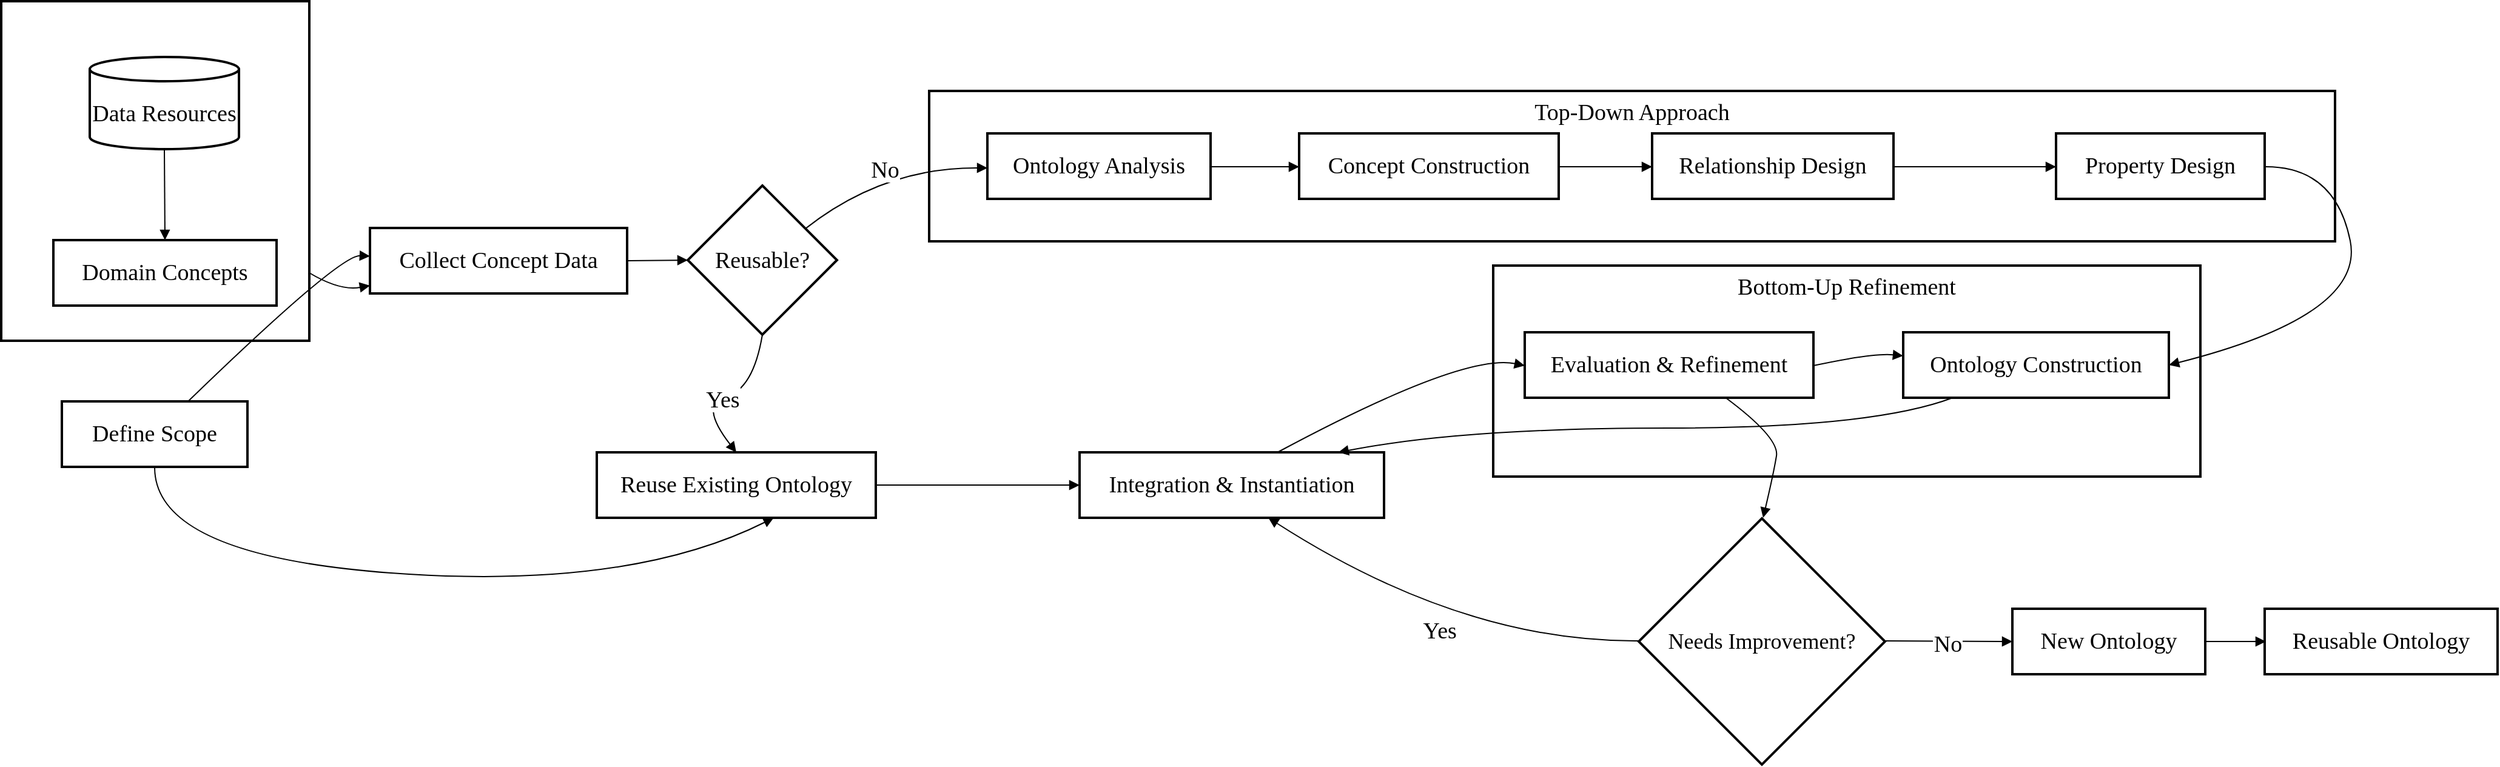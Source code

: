 <mxfile version="26.1.2" pages="2">
  <diagram name="第 1 页" id="2sNZrCZkuFVFd6SK7VPM">
    <mxGraphModel dx="2593" dy="1433" grid="1" gridSize="10" guides="1" tooltips="1" connect="1" arrows="1" fold="1" page="1" pageScale="1" pageWidth="827" pageHeight="1169" math="0" shadow="0">
      <root>
        <mxCell id="0" />
        <mxCell id="1" parent="0" />
        <mxCell id="FF5WY3dJUZ3IjFFgnOs4-3" value="Bottom-Up Refinement" style="whiteSpace=wrap;strokeWidth=2;verticalAlign=top;fontFamily=Times New Roman;fontSize=19;" vertex="1" parent="1">
          <mxGeometry x="1250" y="238" width="583" height="174" as="geometry" />
        </mxCell>
        <mxCell id="FF5WY3dJUZ3IjFFgnOs4-4" value="Top-Down Approach" style="whiteSpace=wrap;strokeWidth=2;verticalAlign=top;fontFamily=Times New Roman;fontSize=19;" vertex="1" parent="1">
          <mxGeometry x="785" y="94" width="1159" height="124" as="geometry" />
        </mxCell>
        <mxCell id="FF5WY3dJUZ3IjFFgnOs4-5" value="" style="whiteSpace=wrap;strokeWidth=2;verticalAlign=top;fontFamily=Times New Roman;fontSize=19;" vertex="1" parent="1">
          <mxGeometry x="20" y="20" width="254" height="280" as="geometry" />
        </mxCell>
        <mxCell id="FF5WY3dJUZ3IjFFgnOs4-6" value="Data Resources" style="shape=cylinder3;boundedLbl=1;backgroundOutline=1;size=10;strokeWidth=2;whiteSpace=wrap;fontFamily=Times New Roman;fontSize=19;" vertex="1" parent="FF5WY3dJUZ3IjFFgnOs4-5">
          <mxGeometry x="73" y="46" width="123" height="76" as="geometry" />
        </mxCell>
        <mxCell id="FF5WY3dJUZ3IjFFgnOs4-7" value="Domain Concepts" style="whiteSpace=wrap;strokeWidth=2;fontFamily=Times New Roman;fontSize=19;" vertex="1" parent="FF5WY3dJUZ3IjFFgnOs4-5">
          <mxGeometry x="43" y="197" width="184" height="54" as="geometry" />
        </mxCell>
        <mxCell id="FF5WY3dJUZ3IjFFgnOs4-8" value="" style="curved=1;startArrow=none;endArrow=block;exitX=0.5;exitY=1;entryX=0.5;entryY=0;rounded=0;fontFamily=Times New Roman;fontSize=19;" edge="1" parent="FF5WY3dJUZ3IjFFgnOs4-5" source="FF5WY3dJUZ3IjFFgnOs4-6" target="FF5WY3dJUZ3IjFFgnOs4-7">
          <mxGeometry relative="1" as="geometry">
            <Array as="points" />
          </mxGeometry>
        </mxCell>
        <mxCell id="FF5WY3dJUZ3IjFFgnOs4-9" value="Collect Concept Data" style="whiteSpace=wrap;strokeWidth=2;fontFamily=Times New Roman;fontSize=19;" vertex="1" parent="1">
          <mxGeometry x="324" y="207" width="212" height="54" as="geometry" />
        </mxCell>
        <mxCell id="FF5WY3dJUZ3IjFFgnOs4-10" value="Define Scope" style="whiteSpace=wrap;strokeWidth=2;fontFamily=Times New Roman;fontSize=19;" vertex="1" parent="1">
          <mxGeometry x="70" y="350" width="153" height="54" as="geometry" />
        </mxCell>
        <mxCell id="FF5WY3dJUZ3IjFFgnOs4-11" value="Reusable?" style="rhombus;strokeWidth=2;whiteSpace=wrap;fontFamily=Times New Roman;fontSize=19;" vertex="1" parent="1">
          <mxGeometry x="586" y="172" width="123" height="123" as="geometry" />
        </mxCell>
        <mxCell id="FF5WY3dJUZ3IjFFgnOs4-12" value="Reuse Existing Ontology" style="whiteSpace=wrap;strokeWidth=2;fontFamily=Times New Roman;fontSize=19;" vertex="1" parent="1">
          <mxGeometry x="511" y="392" width="230" height="54" as="geometry" />
        </mxCell>
        <mxCell id="FF5WY3dJUZ3IjFFgnOs4-13" value="Ontology Analysis" style="whiteSpace=wrap;strokeWidth=2;fontFamily=Times New Roman;fontSize=19;" vertex="1" parent="1">
          <mxGeometry x="833" y="129" width="184" height="54" as="geometry" />
        </mxCell>
        <mxCell id="FF5WY3dJUZ3IjFFgnOs4-14" value="Concept Construction" style="whiteSpace=wrap;strokeWidth=2;fontFamily=Times New Roman;fontSize=19;" vertex="1" parent="1">
          <mxGeometry x="1090" y="129" width="214" height="54" as="geometry" />
        </mxCell>
        <mxCell id="FF5WY3dJUZ3IjFFgnOs4-15" value="Relationship Design" style="whiteSpace=wrap;strokeWidth=2;fontFamily=Times New Roman;fontSize=19;" vertex="1" parent="1">
          <mxGeometry x="1381" y="129" width="199" height="54" as="geometry" />
        </mxCell>
        <mxCell id="FF5WY3dJUZ3IjFFgnOs4-16" value="Property Design" style="whiteSpace=wrap;strokeWidth=2;fontFamily=Times New Roman;fontSize=19;" vertex="1" parent="1">
          <mxGeometry x="1714" y="129" width="172" height="54" as="geometry" />
        </mxCell>
        <mxCell id="FF5WY3dJUZ3IjFFgnOs4-17" value="Ontology Construction" style="whiteSpace=wrap;strokeWidth=2;fontFamily=Times New Roman;fontSize=19;" vertex="1" parent="1">
          <mxGeometry x="1588" y="293" width="219" height="54" as="geometry" />
        </mxCell>
        <mxCell id="FF5WY3dJUZ3IjFFgnOs4-18" value="Integration &amp; Instantiation" style="whiteSpace=wrap;strokeWidth=2;fontFamily=Times New Roman;fontSize=19;" vertex="1" parent="1">
          <mxGeometry x="909" y="392" width="251" height="54" as="geometry" />
        </mxCell>
        <mxCell id="FF5WY3dJUZ3IjFFgnOs4-19" value="Evaluation &amp; Refinement" style="whiteSpace=wrap;strokeWidth=2;fontFamily=Times New Roman;fontSize=19;" vertex="1" parent="1">
          <mxGeometry x="1276" y="293" width="238" height="54" as="geometry" />
        </mxCell>
        <mxCell id="FF5WY3dJUZ3IjFFgnOs4-20" value="Needs Improvement?" style="rhombus;strokeWidth=2;whiteSpace=wrap;fontFamily=Times New Roman;fontSize=18;" vertex="1" parent="1">
          <mxGeometry x="1370" y="446.5" width="203" height="203" as="geometry" />
        </mxCell>
        <mxCell id="FF5WY3dJUZ3IjFFgnOs4-21" value="New Ontology" style="whiteSpace=wrap;strokeWidth=2;fontFamily=Times New Roman;fontSize=19;" vertex="1" parent="1">
          <mxGeometry x="1678" y="521" width="159" height="54" as="geometry" />
        </mxCell>
        <mxCell id="FF5WY3dJUZ3IjFFgnOs4-22" value="Reusable Ontology" style="whiteSpace=wrap;strokeWidth=2;fontFamily=Times New Roman;fontSize=19;" vertex="1" parent="1">
          <mxGeometry x="1886" y="521" width="192" height="54" as="geometry" />
        </mxCell>
        <mxCell id="FF5WY3dJUZ3IjFFgnOs4-23" value="" style="curved=1;startArrow=none;endArrow=block;exitX=0.68;exitY=0;entryX=0;entryY=0.43;rounded=0;fontFamily=Times New Roman;fontSize=19;" edge="1" parent="1" source="FF5WY3dJUZ3IjFFgnOs4-10" target="FF5WY3dJUZ3IjFFgnOs4-9">
          <mxGeometry relative="1" as="geometry">
            <Array as="points">
              <mxPoint x="299" y="229" />
            </Array>
          </mxGeometry>
        </mxCell>
        <mxCell id="FF5WY3dJUZ3IjFFgnOs4-24" value="" style="curved=1;startArrow=none;endArrow=block;exitX=1;exitY=0.5;entryX=0;entryY=0.5;rounded=0;fontFamily=Times New Roman;fontSize=19;" edge="1" parent="1" source="FF5WY3dJUZ3IjFFgnOs4-9" target="FF5WY3dJUZ3IjFFgnOs4-11">
          <mxGeometry relative="1" as="geometry">
            <Array as="points" />
          </mxGeometry>
        </mxCell>
        <mxCell id="FF5WY3dJUZ3IjFFgnOs4-25" value="Yes" style="curved=1;startArrow=none;endArrow=block;entryX=0.5;entryY=0;rounded=0;entryDx=0;entryDy=0;fontFamily=Times New Roman;fontSize=19;exitX=0.5;exitY=1;exitDx=0;exitDy=0;" edge="1" parent="1" source="FF5WY3dJUZ3IjFFgnOs4-11" target="FF5WY3dJUZ3IjFFgnOs4-12">
          <mxGeometry relative="1" as="geometry">
            <Array as="points">
              <mxPoint x="640" y="340" />
              <mxPoint x="595" y="352" />
            </Array>
            <mxPoint x="485" y="267" as="sourcePoint" />
          </mxGeometry>
        </mxCell>
        <mxCell id="FF5WY3dJUZ3IjFFgnOs4-26" value="No" style="curved=1;startArrow=none;endArrow=block;exitX=1;exitY=0.12;entryX=0;entryY=0.51;rounded=0;fontFamily=Times New Roman;fontSize=19;" edge="1" parent="1">
          <mxGeometry x="-0.001" relative="1" as="geometry">
            <Array as="points">
              <mxPoint x="747" y="157" />
            </Array>
            <mxPoint x="682.443" y="207.943" as="sourcePoint" />
            <mxPoint x="833" y="157.54" as="targetPoint" />
            <mxPoint as="offset" />
          </mxGeometry>
        </mxCell>
        <mxCell id="FF5WY3dJUZ3IjFFgnOs4-27" value="" style="curved=1;startArrow=none;endArrow=block;exitX=1;exitY=0.51;entryX=0;entryY=0.51;rounded=0;fontFamily=Times New Roman;fontSize=19;" edge="1" parent="1" source="FF5WY3dJUZ3IjFFgnOs4-13" target="FF5WY3dJUZ3IjFFgnOs4-14">
          <mxGeometry relative="1" as="geometry">
            <Array as="points" />
          </mxGeometry>
        </mxCell>
        <mxCell id="FF5WY3dJUZ3IjFFgnOs4-28" value="" style="curved=1;startArrow=none;endArrow=block;exitX=1;exitY=0.51;entryX=0;entryY=0.51;rounded=0;fontFamily=Times New Roman;fontSize=19;" edge="1" parent="1" source="FF5WY3dJUZ3IjFFgnOs4-14" target="FF5WY3dJUZ3IjFFgnOs4-15">
          <mxGeometry relative="1" as="geometry">
            <Array as="points" />
          </mxGeometry>
        </mxCell>
        <mxCell id="FF5WY3dJUZ3IjFFgnOs4-29" value="" style="curved=1;startArrow=none;endArrow=block;exitX=1;exitY=0.51;entryX=0;entryY=0.51;rounded=0;fontFamily=Times New Roman;fontSize=19;" edge="1" parent="1" source="FF5WY3dJUZ3IjFFgnOs4-15" target="FF5WY3dJUZ3IjFFgnOs4-16">
          <mxGeometry relative="1" as="geometry">
            <Array as="points" />
          </mxGeometry>
        </mxCell>
        <mxCell id="FF5WY3dJUZ3IjFFgnOs4-30" value="" style="curved=1;startArrow=none;endArrow=block;exitX=1;exitY=0.51;entryX=1;entryY=0.5;rounded=0;fontFamily=Times New Roman;fontSize=19;entryDx=0;entryDy=0;" edge="1" parent="1" source="FF5WY3dJUZ3IjFFgnOs4-16" target="FF5WY3dJUZ3IjFFgnOs4-17">
          <mxGeometry relative="1" as="geometry">
            <Array as="points">
              <mxPoint x="1944" y="156" />
              <mxPoint x="1969" y="279" />
            </Array>
          </mxGeometry>
        </mxCell>
        <mxCell id="FF5WY3dJUZ3IjFFgnOs4-31" value="" style="curved=1;startArrow=none;endArrow=block;exitX=1;exitY=0.5;entryX=0;entryY=0.5;rounded=0;fontFamily=Times New Roman;fontSize=19;" edge="1" parent="1" source="FF5WY3dJUZ3IjFFgnOs4-12" target="FF5WY3dJUZ3IjFFgnOs4-18">
          <mxGeometry relative="1" as="geometry">
            <Array as="points" />
          </mxGeometry>
        </mxCell>
        <mxCell id="FF5WY3dJUZ3IjFFgnOs4-32" value="" style="curved=1;startArrow=none;endArrow=block;exitX=0.18;exitY=1.01;entryX=0.85;entryY=0;rounded=0;fontFamily=Times New Roman;fontSize=19;" edge="1" parent="1" source="FF5WY3dJUZ3IjFFgnOs4-17" target="FF5WY3dJUZ3IjFFgnOs4-18">
          <mxGeometry relative="1" as="geometry">
            <Array as="points">
              <mxPoint x="1563" y="372" />
              <mxPoint x="1225" y="372" />
            </Array>
          </mxGeometry>
        </mxCell>
        <mxCell id="FF5WY3dJUZ3IjFFgnOs4-33" value="" style="curved=1;startArrow=none;endArrow=block;exitX=0.65;exitY=0;entryX=0;entryY=0.51;rounded=0;fontFamily=Times New Roman;fontSize=19;" edge="1" parent="1" source="FF5WY3dJUZ3IjFFgnOs4-18" target="FF5WY3dJUZ3IjFFgnOs4-19">
          <mxGeometry relative="1" as="geometry">
            <Array as="points">
              <mxPoint x="1225" y="310" />
            </Array>
          </mxGeometry>
        </mxCell>
        <mxCell id="FF5WY3dJUZ3IjFFgnOs4-34" value="" style="curved=1;startArrow=none;endArrow=block;exitX=1;exitY=0.51;entryX=0;entryY=0.36;rounded=0;fontFamily=Times New Roman;fontSize=19;" edge="1" parent="1" source="FF5WY3dJUZ3IjFFgnOs4-19" target="FF5WY3dJUZ3IjFFgnOs4-17">
          <mxGeometry relative="1" as="geometry">
            <Array as="points">
              <mxPoint x="1563" y="310" />
            </Array>
          </mxGeometry>
        </mxCell>
        <mxCell id="FF5WY3dJUZ3IjFFgnOs4-35" value="" style="curved=1;startArrow=none;endArrow=block;exitX=0.7;exitY=1.01;entryX=0.5;entryY=0;rounded=0;entryDx=0;entryDy=0;fontFamily=Times New Roman;fontSize=19;" edge="1" parent="1" source="FF5WY3dJUZ3IjFFgnOs4-19">
          <mxGeometry relative="1" as="geometry">
            <Array as="points">
              <mxPoint x="1486" y="380" />
              <mxPoint x="1481" y="410" />
            </Array>
            <mxPoint x="1472.5" y="446" as="targetPoint" />
          </mxGeometry>
        </mxCell>
        <mxCell id="FF5WY3dJUZ3IjFFgnOs4-36" value="Yes" style="curved=1;startArrow=none;endArrow=block;exitX=0;exitY=0.5;entryX=0.62;entryY=1;rounded=0;fontFamily=Times New Roman;fontSize=19;" edge="1" parent="1" target="FF5WY3dJUZ3IjFFgnOs4-18">
          <mxGeometry relative="1" as="geometry">
            <Array as="points">
              <mxPoint x="1225" y="549" />
            </Array>
            <mxPoint x="1371" y="547.5" as="sourcePoint" />
          </mxGeometry>
        </mxCell>
        <mxCell id="FF5WY3dJUZ3IjFFgnOs4-37" value="No" style="curved=1;startArrow=none;endArrow=block;exitX=1;exitY=0.5;entryX=0;entryY=0.5;rounded=0;fontFamily=Times New Roman;fontSize=19;" edge="1" parent="1" target="FF5WY3dJUZ3IjFFgnOs4-21">
          <mxGeometry relative="1" as="geometry">
            <Array as="points" />
            <mxPoint x="1572" y="547.5" as="sourcePoint" />
          </mxGeometry>
        </mxCell>
        <mxCell id="FF5WY3dJUZ3IjFFgnOs4-38" value="" style="curved=1;startArrow=none;endArrow=block;exitX=0.5;exitY=1;rounded=0;fontFamily=Times New Roman;fontSize=19;exitDx=0;exitDy=0;" edge="1" parent="1" source="FF5WY3dJUZ3IjFFgnOs4-10">
          <mxGeometry relative="1" as="geometry">
            <Array as="points">
              <mxPoint x="145.89" y="477" />
              <mxPoint x="536.89" y="506" />
            </Array>
            <mxPoint x="50.0" y="430" as="sourcePoint" />
            <mxPoint x="656.89" y="446" as="targetPoint" />
          </mxGeometry>
        </mxCell>
        <mxCell id="FF5WY3dJUZ3IjFFgnOs4-39" value="" style="curved=1;startArrow=none;endArrow=block;exitX=1;exitY=0.5;entryX=0;entryY=0.5;rounded=0;fontFamily=Times New Roman;fontSize=19;" edge="1" parent="1" source="FF5WY3dJUZ3IjFFgnOs4-21">
          <mxGeometry relative="1" as="geometry">
            <Array as="points" />
            <mxPoint x="1887" y="548.0" as="targetPoint" />
          </mxGeometry>
        </mxCell>
        <mxCell id="FF5WY3dJUZ3IjFFgnOs4-40" value="" style="curved=1;startArrow=none;endArrow=block;exitX=1;exitY=0.8;entryX=0;entryY=0.88;rounded=0;fontFamily=Times New Roman;fontSize=19;" edge="1" parent="1" source="FF5WY3dJUZ3IjFFgnOs4-5" target="FF5WY3dJUZ3IjFFgnOs4-9">
          <mxGeometry relative="1" as="geometry">
            <Array as="points">
              <mxPoint x="299" y="259" />
            </Array>
          </mxGeometry>
        </mxCell>
      </root>
    </mxGraphModel>
  </diagram>
  <diagram id="mmueu8hfcwmwKS_XN4XN" name="第 2 页">
    <mxGraphModel dx="2037" dy="1126" grid="1" gridSize="10" guides="1" tooltips="1" connect="1" arrows="1" fold="1" page="1" pageScale="1" pageWidth="827" pageHeight="1169" math="0" shadow="0">
      <root>
        <mxCell id="0" />
        <mxCell id="1" parent="0" />
        <mxCell id="48ewxLV6erAqxza521vt-3" value="Deep Space Exploration Knowledge Types" style="whiteSpace=wrap;strokeWidth=2;" vertex="1" parent="1">
          <mxGeometry x="20" y="370" width="260" height="78" as="geometry" />
        </mxCell>
        <mxCell id="48ewxLV6erAqxza521vt-4" value="Structured/Semi-structured Knowledge" style="whiteSpace=wrap;strokeWidth=2;" vertex="1" parent="1">
          <mxGeometry x="330" y="110" width="260" height="78" as="geometry" />
        </mxCell>
        <mxCell id="48ewxLV6erAqxza521vt-5" value="Unstructured Knowledge" style="whiteSpace=wrap;strokeWidth=2;" vertex="1" parent="1">
          <mxGeometry x="342" y="486" width="236" height="54" as="geometry" />
        </mxCell>
        <mxCell id="48ewxLV6erAqxza521vt-6" value="EXCEL Tables" style="whiteSpace=wrap;strokeWidth=2;" vertex="1" parent="1">
          <mxGeometry x="663" y="70" width="152" height="54" as="geometry" />
        </mxCell>
        <mxCell id="48ewxLV6erAqxza521vt-7" value="XML, JSON, etc." style="whiteSpace=wrap;strokeWidth=2;" vertex="1" parent="1">
          <mxGeometry x="652" y="174" width="175" height="54" as="geometry" />
        </mxCell>
        <mxCell id="48ewxLV6erAqxza521vt-8" value="Text Types" style="whiteSpace=wrap;strokeWidth=2;" vertex="1" parent="1">
          <mxGeometry x="672" y="278" width="134" height="54" as="geometry" />
        </mxCell>
        <mxCell id="48ewxLV6erAqxza521vt-9" value="Types of web pages" style="whiteSpace=wrap;strokeWidth=2;" vertex="1" parent="1">
          <mxGeometry x="640" y="738" width="199" height="54" as="geometry" />
        </mxCell>
        <mxCell id="48ewxLV6erAqxza521vt-10" value="White Papers" style="whiteSpace=wrap;strokeWidth=2;" vertex="1" parent="1">
          <mxGeometry x="980" y="70" width="154" height="54" as="geometry" />
        </mxCell>
        <mxCell id="48ewxLV6erAqxza521vt-11" value="Web Pages" style="whiteSpace=wrap;strokeWidth=2;" vertex="1" parent="1">
          <mxGeometry x="989" y="174" width="135" height="54" as="geometry" />
        </mxCell>
        <mxCell id="48ewxLV6erAqxza521vt-12" value="Engineering Task Plans" style="whiteSpace=wrap;strokeWidth=2;" vertex="1" parent="1">
          <mxGeometry x="946" y="278" width="221" height="54" as="geometry" />
        </mxCell>
        <mxCell id="48ewxLV6erAqxza521vt-13" value="Journal Papers" style="whiteSpace=wrap;strokeWidth=2;" vertex="1" parent="1">
          <mxGeometry x="974" y="382" width="165" height="54" as="geometry" />
        </mxCell>
        <mxCell id="48ewxLV6erAqxza521vt-14" value="Research Reports" style="whiteSpace=wrap;strokeWidth=2;" vertex="1" parent="1">
          <mxGeometry x="965" y="486" width="183" height="54" as="geometry" />
        </mxCell>
        <mxCell id="48ewxLV6erAqxza521vt-15" value="NASA" style="whiteSpace=wrap;strokeWidth=2;" vertex="1" parent="1">
          <mxGeometry x="1008" y="590" width="97" height="54" as="geometry" />
        </mxCell>
        <mxCell id="48ewxLV6erAqxza521vt-16" value="ESA" style="whiteSpace=wrap;strokeWidth=2;" vertex="1" parent="1">
          <mxGeometry x="1014" y="694" width="86" height="54" as="geometry" />
        </mxCell>
        <mxCell id="48ewxLV6erAqxza521vt-17" value="National Space Science Data Center" style="whiteSpace=wrap;strokeWidth=2;" vertex="1" parent="1">
          <mxGeometry x="927" y="790" width="260" height="78" as="geometry" />
        </mxCell>
        <mxCell id="48ewxLV6erAqxza521vt-18" value="" style="curved=1;startArrow=none;endArrow=block;exitX=0.59;exitY=0;entryX=0;entryY=0.5;rounded=0;" edge="1" parent="1" source="48ewxLV6erAqxza521vt-3" target="48ewxLV6erAqxza521vt-4">
          <mxGeometry relative="1" as="geometry">
            <Array as="points">
              <mxPoint x="305" y="149" />
            </Array>
          </mxGeometry>
        </mxCell>
        <mxCell id="48ewxLV6erAqxza521vt-19" value="" style="curved=1;startArrow=none;endArrow=block;exitX=0.72;exitY=1;entryX=0;entryY=0.5;rounded=0;" edge="1" parent="1" source="48ewxLV6erAqxza521vt-3" target="48ewxLV6erAqxza521vt-5">
          <mxGeometry relative="1" as="geometry">
            <Array as="points">
              <mxPoint x="305" y="513" />
            </Array>
          </mxGeometry>
        </mxCell>
        <mxCell id="48ewxLV6erAqxza521vt-20" value="" style="curved=1;startArrow=none;endArrow=block;exitX=0.95;exitY=0;entryX=0;entryY=0.5;rounded=0;" edge="1" parent="1" source="48ewxLV6erAqxza521vt-4" target="48ewxLV6erAqxza521vt-6">
          <mxGeometry relative="1" as="geometry">
            <Array as="points">
              <mxPoint x="615" y="97" />
            </Array>
          </mxGeometry>
        </mxCell>
        <mxCell id="48ewxLV6erAqxza521vt-21" value="" style="curved=1;startArrow=none;endArrow=block;exitX=0.95;exitY=1;entryX=0;entryY=0.5;rounded=0;" edge="1" parent="1" source="48ewxLV6erAqxza521vt-4" target="48ewxLV6erAqxza521vt-7">
          <mxGeometry relative="1" as="geometry">
            <Array as="points">
              <mxPoint x="615" y="201" />
            </Array>
          </mxGeometry>
        </mxCell>
        <mxCell id="48ewxLV6erAqxza521vt-22" value="" style="curved=1;startArrow=none;endArrow=block;exitX=0.59;exitY=0;entryX=0;entryY=0.5;rounded=0;" edge="1" parent="1" source="48ewxLV6erAqxza521vt-5" target="48ewxLV6erAqxza521vt-8">
          <mxGeometry relative="1" as="geometry">
            <Array as="points">
              <mxPoint x="615" y="305" />
            </Array>
          </mxGeometry>
        </mxCell>
        <mxCell id="48ewxLV6erAqxza521vt-23" value="" style="curved=1;startArrow=none;endArrow=block;exitX=0.57;exitY=1;entryX=0;entryY=0.5;rounded=0;" edge="1" parent="1" source="48ewxLV6erAqxza521vt-5" target="48ewxLV6erAqxza521vt-9">
          <mxGeometry relative="1" as="geometry">
            <Array as="points">
              <mxPoint x="615" y="773" />
            </Array>
          </mxGeometry>
        </mxCell>
        <mxCell id="48ewxLV6erAqxza521vt-24" value="" style="curved=1;startArrow=none;endArrow=block;exitX=0.62;exitY=0;entryX=0;entryY=0.5;rounded=0;" edge="1" parent="1" source="48ewxLV6erAqxza521vt-8" target="48ewxLV6erAqxza521vt-10">
          <mxGeometry relative="1" as="geometry">
            <Array as="points">
              <mxPoint x="864" y="97" />
            </Array>
          </mxGeometry>
        </mxCell>
        <mxCell id="48ewxLV6erAqxza521vt-25" value="" style="curved=1;startArrow=none;endArrow=block;exitX=0.74;exitY=0;entryX=0;entryY=0.5;rounded=0;" edge="1" parent="1" source="48ewxLV6erAqxza521vt-8" target="48ewxLV6erAqxza521vt-11">
          <mxGeometry relative="1" as="geometry">
            <Array as="points">
              <mxPoint x="864" y="201" />
            </Array>
          </mxGeometry>
        </mxCell>
        <mxCell id="48ewxLV6erAqxza521vt-26" value="" style="curved=1;startArrow=none;endArrow=block;exitX=1;exitY=0.5;entryX=0;entryY=0.5;rounded=0;" edge="1" parent="1" source="48ewxLV6erAqxza521vt-8" target="48ewxLV6erAqxza521vt-12">
          <mxGeometry relative="1" as="geometry">
            <Array as="points" />
          </mxGeometry>
        </mxCell>
        <mxCell id="48ewxLV6erAqxza521vt-27" value="" style="curved=1;startArrow=none;endArrow=block;exitX=0.74;exitY=1;entryX=0;entryY=0.5;rounded=0;" edge="1" parent="1" source="48ewxLV6erAqxza521vt-8" target="48ewxLV6erAqxza521vt-13">
          <mxGeometry relative="1" as="geometry">
            <Array as="points">
              <mxPoint x="864" y="409" />
            </Array>
          </mxGeometry>
        </mxCell>
        <mxCell id="48ewxLV6erAqxza521vt-28" value="" style="curved=1;startArrow=none;endArrow=block;exitX=0.62;exitY=1;entryX=0;entryY=0.5;rounded=0;" edge="1" parent="1" source="48ewxLV6erAqxza521vt-8" target="48ewxLV6erAqxza521vt-14">
          <mxGeometry relative="1" as="geometry">
            <Array as="points">
              <mxPoint x="864" y="513" />
            </Array>
          </mxGeometry>
        </mxCell>
        <mxCell id="48ewxLV6erAqxza521vt-29" value="" style="curved=1;startArrow=none;endArrow=block;exitX=0.61;exitY=0;entryX=0;entryY=0.5;rounded=0;" edge="1" parent="1" source="48ewxLV6erAqxza521vt-9" target="48ewxLV6erAqxza521vt-15">
          <mxGeometry relative="1" as="geometry">
            <Array as="points">
              <mxPoint x="864" y="617" />
            </Array>
          </mxGeometry>
        </mxCell>
        <mxCell id="48ewxLV6erAqxza521vt-30" value="" style="curved=1;startArrow=none;endArrow=block;exitX=0.82;exitY=0;entryX=0;entryY=0.5;rounded=0;" edge="1" parent="1" source="48ewxLV6erAqxza521vt-9" target="48ewxLV6erAqxza521vt-16">
          <mxGeometry relative="1" as="geometry">
            <Array as="points">
              <mxPoint x="864" y="721" />
            </Array>
          </mxGeometry>
        </mxCell>
        <mxCell id="48ewxLV6erAqxza521vt-31" value="" style="curved=1;startArrow=none;endArrow=block;exitX=0.76;exitY=1;entryX=0;entryY=0.5;rounded=0;" edge="1" parent="1" source="48ewxLV6erAqxza521vt-9" target="48ewxLV6erAqxza521vt-17">
          <mxGeometry relative="1" as="geometry">
            <Array as="points">
              <mxPoint x="864" y="829" />
            </Array>
          </mxGeometry>
        </mxCell>
      </root>
    </mxGraphModel>
  </diagram>
</mxfile>

